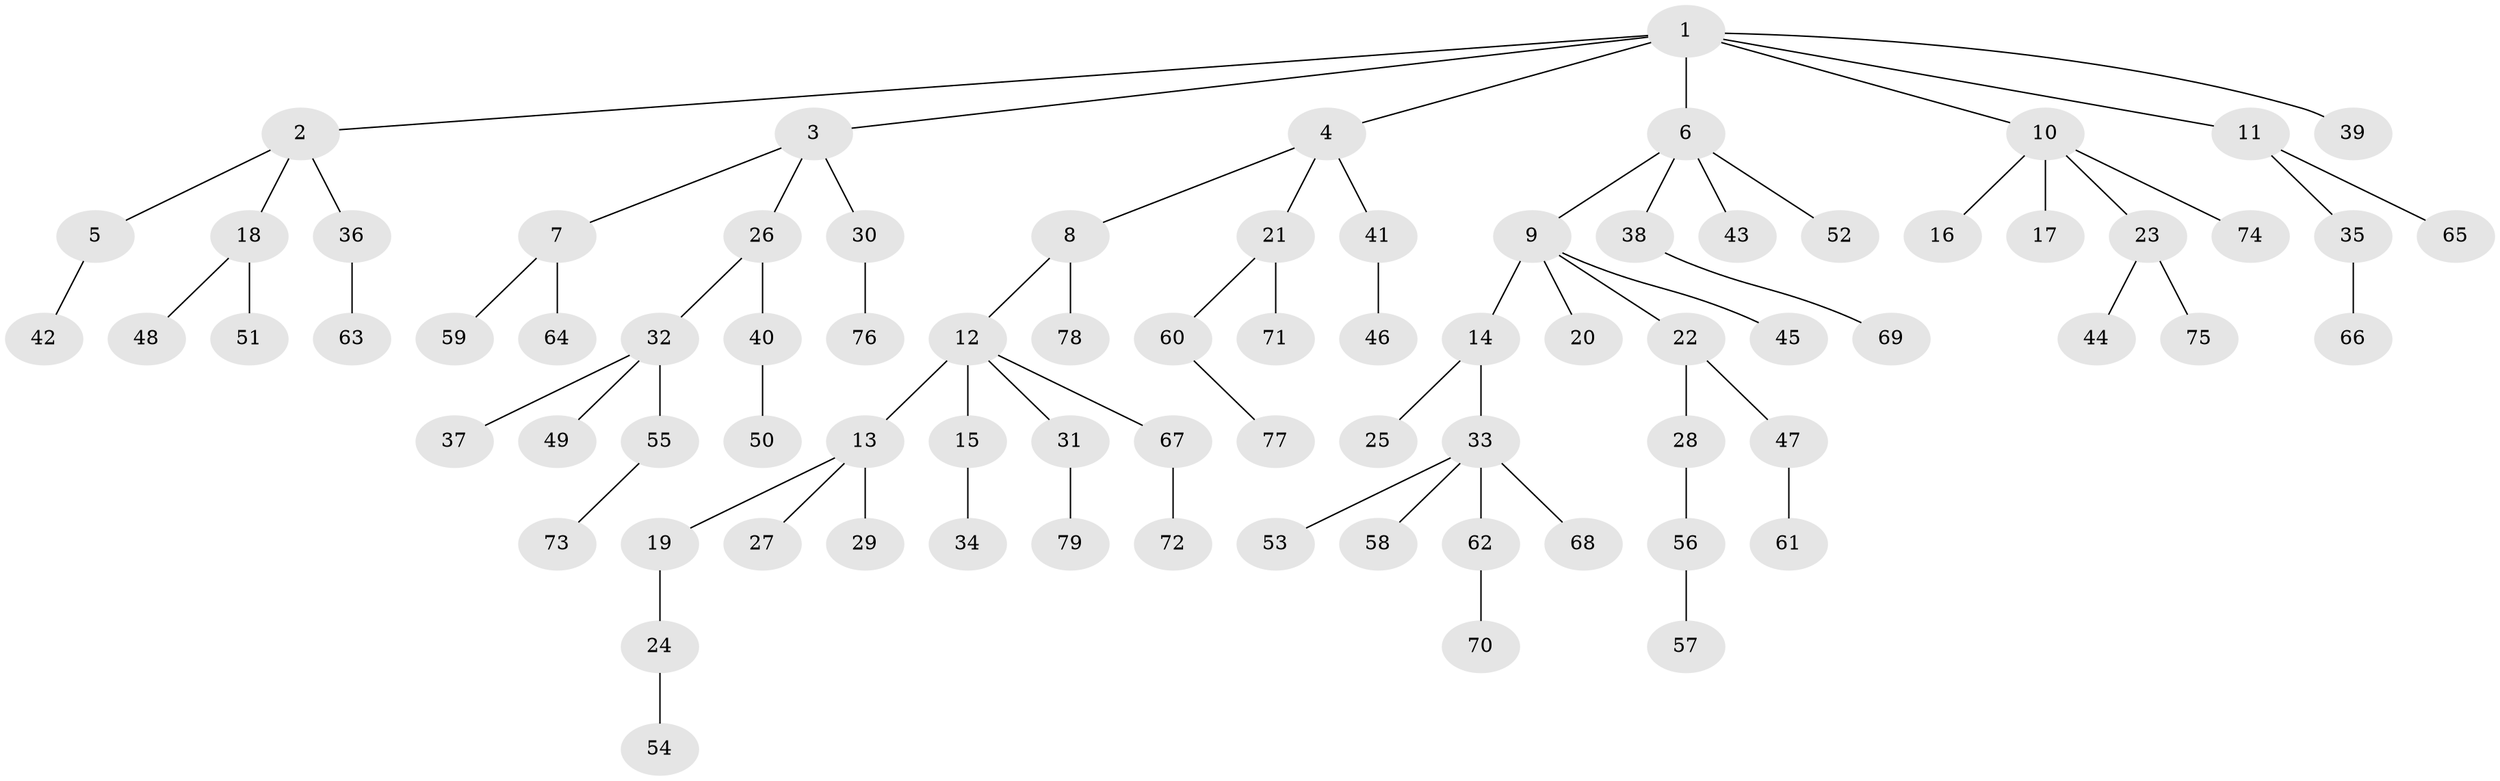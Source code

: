 // coarse degree distribution, {10: 0.0196078431372549, 5: 0.0392156862745098, 4: 0.0784313725490196, 1: 0.6666666666666666, 2: 0.11764705882352941, 6: 0.0392156862745098, 3: 0.0392156862745098}
// Generated by graph-tools (version 1.1) at 2025/52/02/27/25 19:52:12]
// undirected, 79 vertices, 78 edges
graph export_dot {
graph [start="1"]
  node [color=gray90,style=filled];
  1;
  2;
  3;
  4;
  5;
  6;
  7;
  8;
  9;
  10;
  11;
  12;
  13;
  14;
  15;
  16;
  17;
  18;
  19;
  20;
  21;
  22;
  23;
  24;
  25;
  26;
  27;
  28;
  29;
  30;
  31;
  32;
  33;
  34;
  35;
  36;
  37;
  38;
  39;
  40;
  41;
  42;
  43;
  44;
  45;
  46;
  47;
  48;
  49;
  50;
  51;
  52;
  53;
  54;
  55;
  56;
  57;
  58;
  59;
  60;
  61;
  62;
  63;
  64;
  65;
  66;
  67;
  68;
  69;
  70;
  71;
  72;
  73;
  74;
  75;
  76;
  77;
  78;
  79;
  1 -- 2;
  1 -- 3;
  1 -- 4;
  1 -- 6;
  1 -- 10;
  1 -- 11;
  1 -- 39;
  2 -- 5;
  2 -- 18;
  2 -- 36;
  3 -- 7;
  3 -- 26;
  3 -- 30;
  4 -- 8;
  4 -- 21;
  4 -- 41;
  5 -- 42;
  6 -- 9;
  6 -- 38;
  6 -- 43;
  6 -- 52;
  7 -- 59;
  7 -- 64;
  8 -- 12;
  8 -- 78;
  9 -- 14;
  9 -- 20;
  9 -- 22;
  9 -- 45;
  10 -- 16;
  10 -- 17;
  10 -- 23;
  10 -- 74;
  11 -- 35;
  11 -- 65;
  12 -- 13;
  12 -- 15;
  12 -- 31;
  12 -- 67;
  13 -- 19;
  13 -- 27;
  13 -- 29;
  14 -- 25;
  14 -- 33;
  15 -- 34;
  18 -- 48;
  18 -- 51;
  19 -- 24;
  21 -- 60;
  21 -- 71;
  22 -- 28;
  22 -- 47;
  23 -- 44;
  23 -- 75;
  24 -- 54;
  26 -- 32;
  26 -- 40;
  28 -- 56;
  30 -- 76;
  31 -- 79;
  32 -- 37;
  32 -- 49;
  32 -- 55;
  33 -- 53;
  33 -- 58;
  33 -- 62;
  33 -- 68;
  35 -- 66;
  36 -- 63;
  38 -- 69;
  40 -- 50;
  41 -- 46;
  47 -- 61;
  55 -- 73;
  56 -- 57;
  60 -- 77;
  62 -- 70;
  67 -- 72;
}
